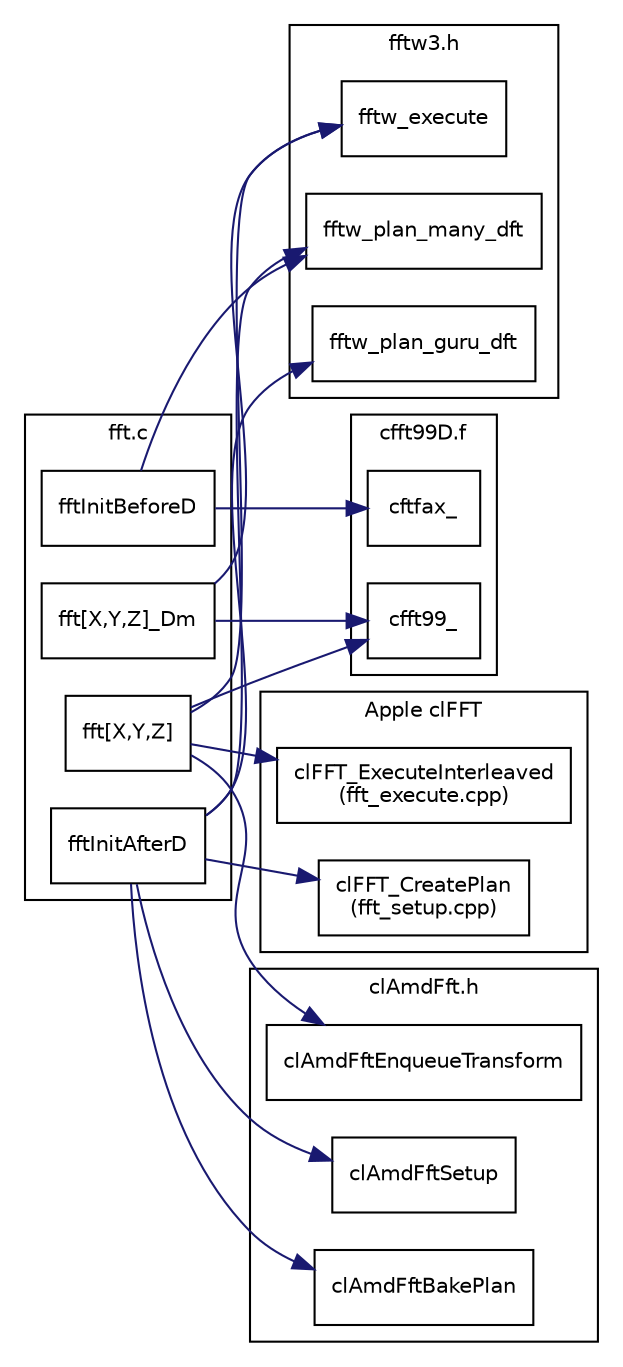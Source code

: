 digraph fft
{
	rankdir=LR
	edge [color=midnightblue]
	node [fontname=Helvetica,fontsize=10,shape=box];
	fontname=Helvetica
	fontsize=10
	ranksep=.35
	
	subgraph cluster_fft {
		fftInitBeforeD
		"fft[X,Y,Z]_Dm"
		fftInitAfterD
		"fft[X,Y,Z]"
		label = "fft.c"
	}
	subgraph cluster_fftw {
		fftw_plan_many_dft
		fftw_plan_guru_dft
		fftw_execute
		label = "fftw3.h"
	}
	subgraph cluster_cfft99 {
		cftfax_
		cfft99_
		label = "cfft99D.f"
	}
	subgraph cluster_apple {
		ApplePlan [label="clFFT_CreatePlan\n(fft_setup.cpp)"]
		AppleExec [label="clFFT_ExecuteInterleaved\n(fft_execute.cpp)"]
		label = "Apple clFFT"
	}
	subgraph cluster_clamd {
		clAmdFftSetup
		clAmdFftBakePlan
		clAmdFftEnqueueTransform
		label = "clAmdFft.h"
	}
	
	"fft[X,Y,Z]_Dm" -> cfft99_
	"fft[X,Y,Z]_Dm" -> fftw_execute
	"fft[X,Y,Z]" -> cfft99_
	"fft[X,Y,Z]" -> fftw_execute
	"fft[X,Y,Z]" -> clAmdFftEnqueueTransform
	"fft[X,Y,Z]" -> AppleExec
	fftInitBeforeD -> fftw_plan_many_dft
	fftInitBeforeD -> cftfax_
	fftInitAfterD -> fftw_plan_many_dft
	fftInitAfterD -> fftw_plan_guru_dft
	fftInitAfterD -> ApplePlan
	fftInitAfterD -> clAmdFftSetup
	fftInitAfterD -> clAmdFftBakePlan
}